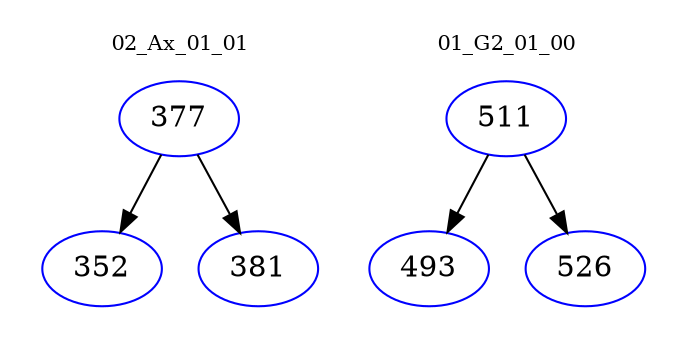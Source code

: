 digraph{
subgraph cluster_0 {
color = white
label = "02_Ax_01_01";
fontsize=10;
T0_377 [label="377", color="blue"]
T0_377 -> T0_352 [color="black"]
T0_352 [label="352", color="blue"]
T0_377 -> T0_381 [color="black"]
T0_381 [label="381", color="blue"]
}
subgraph cluster_1 {
color = white
label = "01_G2_01_00";
fontsize=10;
T1_511 [label="511", color="blue"]
T1_511 -> T1_493 [color="black"]
T1_493 [label="493", color="blue"]
T1_511 -> T1_526 [color="black"]
T1_526 [label="526", color="blue"]
}
}

